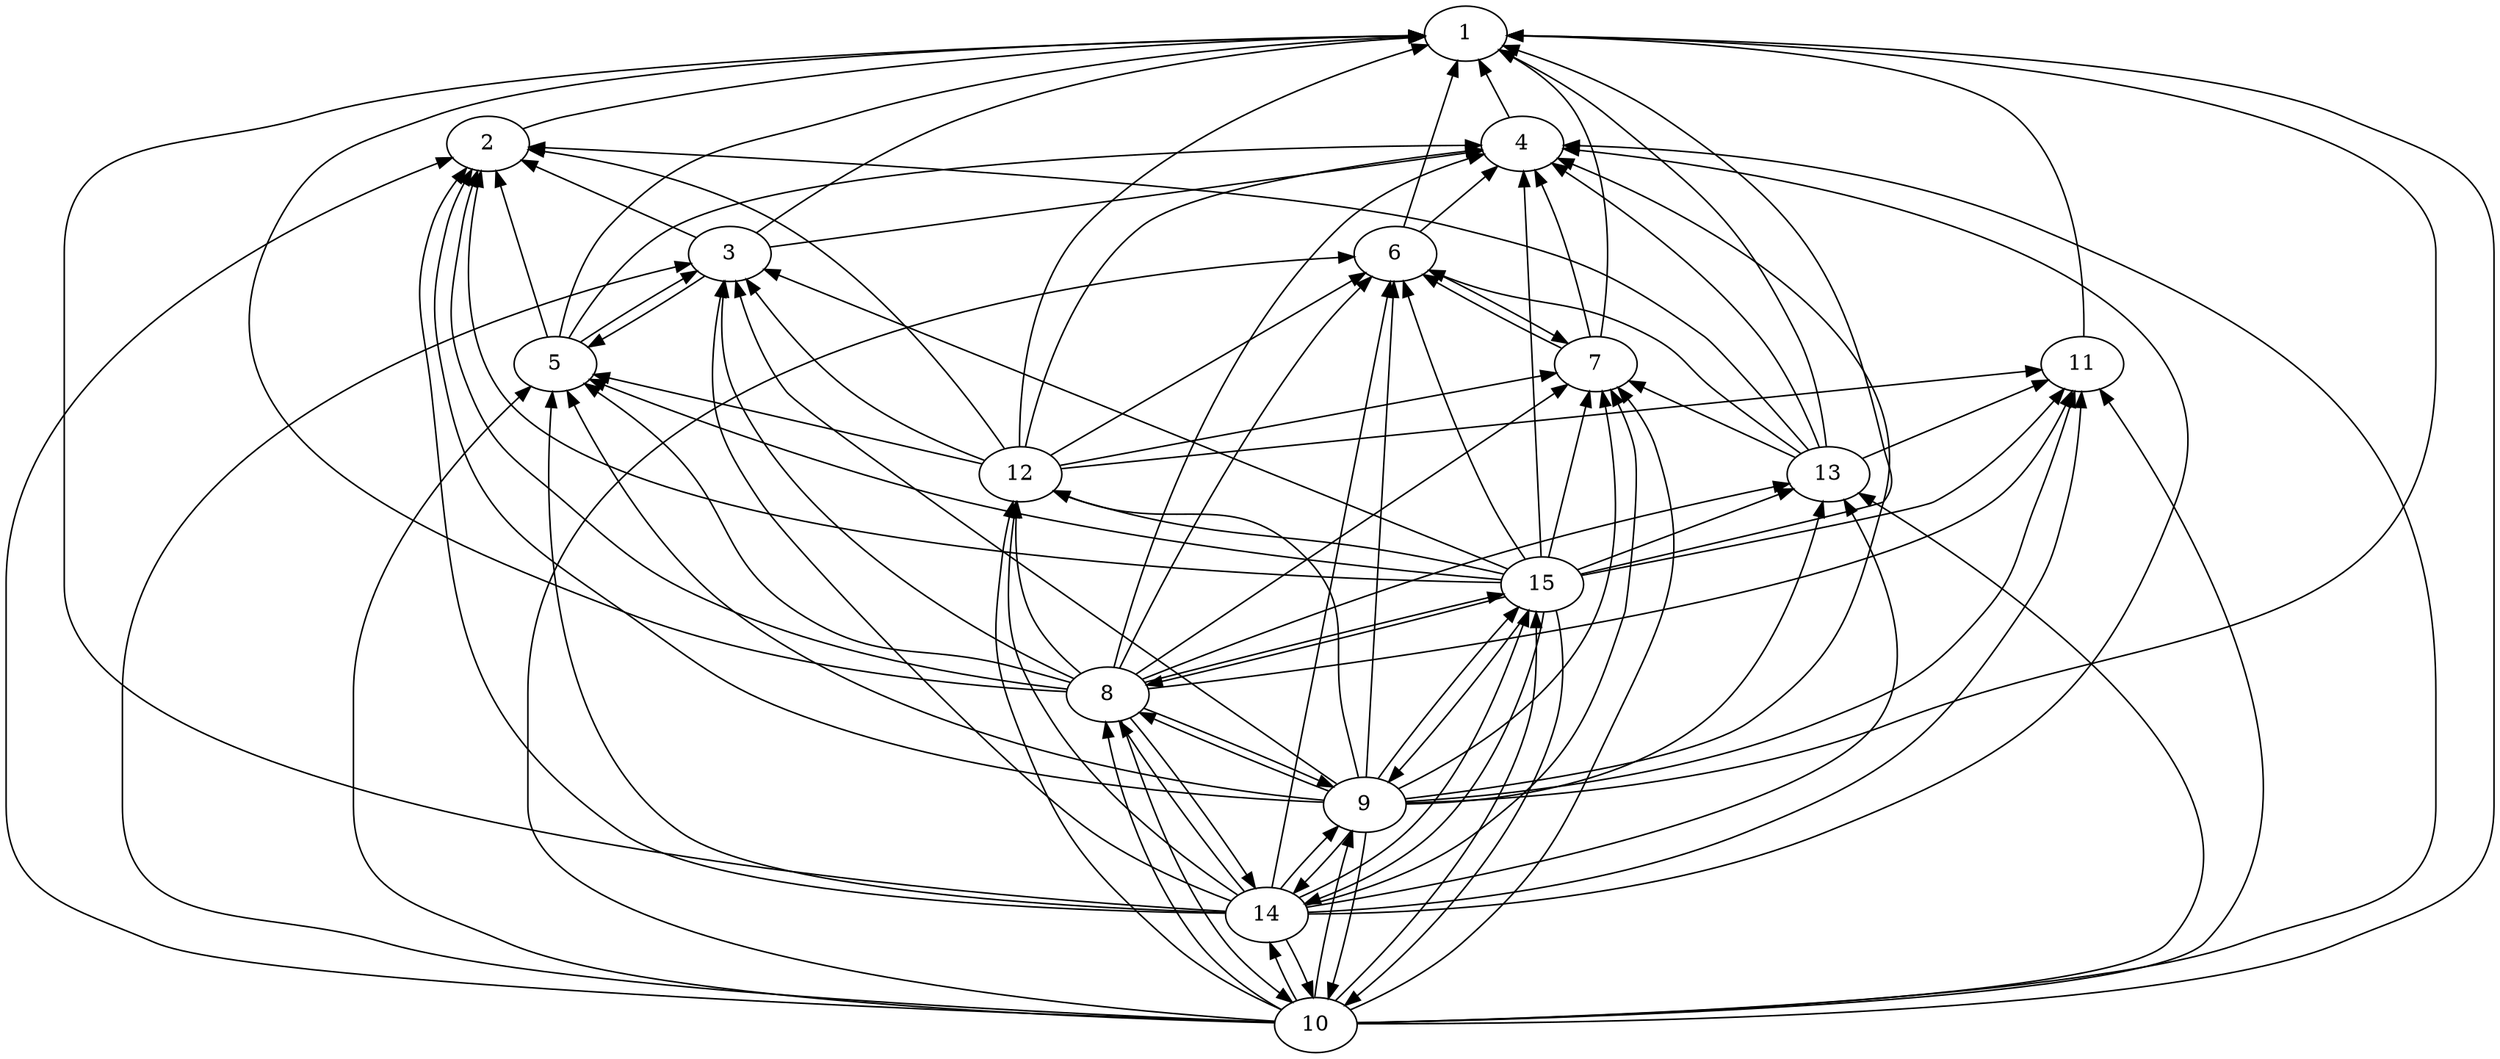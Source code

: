 strict digraph G {
	graph [bb="0,0,1626,684"];
	node [label="\N"];
	1	 [height=0.5,
		label=1,
		pos="954,666",
		width=0.75];
	2	 [height=0.5,
		label=2,
		pos="315,594",
		width=0.75];
	1 -> 2	 [dir=back,
		pos="s,926.89,664.4 916.75,663.79 804.7,656.95 471.99,635.19 366,612 356.64,609.95 346.65,606.68 338.01,603.48"];
	3	 [height=0.5,
		label=3,
		pos="473,522",
		width=0.75];
	1 -> 3	 [dir=back,
		pos="s,926.98,664.81 916.96,664.21 855.32,660.28 728.54,648.14 628,612 575,592.95 519.46,555.85 491.47,535.74"];
	4	 [height=0.5,
		label=4,
		pos="991,594",
		width=0.75];
	1 -> 4	 [dir=back,
		pos="s,962.77,648.94 967.41,639.91 972.27,630.44 977.65,619.98 982.04,611.44"];
	5	 [height=0.5,
		label=5,
		pos="359,450",
		width=0.75];
	1 -> 5	 [dir=back,
		pos="s,926.69,665.05 916.34,664.57 844.41,661.06 683.05,649.33 553,612 478.44,590.6 447.34,596.32 394,540 374.86,519.79 365.83,487.95 \
361.84,468.06"];
	6	 [height=0.5,
		label=6,
		pos="908,522",
		width=0.75];
	1 -> 6	 [dir=back,
		pos="s,948.36,648.34 945.31,638.81 936.04,609.77 921.61,564.6 913.69,539.8"];
	7	 [height=0.5,
		label=7,
		pos="1039,450",
		width=0.75];
	1 -> 7	 [dir=back,
		pos="s,976.57,655.75 985.68,650.61 1000.8,641.55 1017.6,628.58 1027,612 1053.3,565.62 1047.3,499.42 1042.4,467.95"];
	8	 [height=0.5,
		label=8,
		pos="720,234",
		width=0.75];
	1 -> 8	 [dir=back,
		pos="s,926.83,665.72 916.73,665.58 793.14,663.78 397.93,654.73 279,612 226.44,593.11 201.81,589.53 176,540 106.21,406.06 262.98,342.09 \
404,288 505.85,248.93 636.98,238.03 692.85,235.07"];
	9	 [height=0.5,
		label=9,
		pos="888,162",
		width=0.75];
	1 -> 9	 [dir=back,
		pos="s,980.89,663.82 991.26,662.9 1060.4,656.68 1213.1,640.74 1339,612 1441.4,588.62 1470.7,588.17 1564,540 1575.8,533.88 1588,535.33 \
1588,522 1588,522 1588,522 1588,450 1588,261.4 1409.9,284.1 1234,216 1175.3,193.28 985.31,172 914.73,164.68"];
	10	 [height=0.5,
		label=10,
		pos="856,18",
		width=0.75];
	1 -> 10	 [dir=back,
		pos="s,980.95,663.95 991.06,663.16 1087.1,655.58 1342.2,633.93 1424,612 1518.9,586.56 1626,620.29 1626,522 1626,522 1626,522 1626,162 \
1626,102.21 1580.9,95.649 1526,72 1466.2,46.24 1001.2,24.342 883.15,19.16"];
	11	 [height=0.5,
		label=11,
		pos="1357,450",
		width=0.75];
	1 -> 11	 [dir=back,
		pos="s,981.15,665.63 991.28,665.39 1073.3,663.29 1265.9,653.91 1313,612 1354.9,574.69 1358.7,501.89 1358,468.07"];
	12	 [height=0.5,
		label=12,
		pos="663,378",
		width=0.75];
	1 -> 12	 [dir=back,
		pos="s,928.73,659.33 918.83,656.4 866.06,640.37 766.09,603.5 705,540 666.43,499.9 662.06,429.14 662.31,396.03"];
	13	 [height=0.5,
		label=13,
		pos="1191,378",
		width=0.75];
	1 -> 13	 [dir=back,
		pos="s,976.38,655.67 985.46,651.1 1004.3,641.37 1028.2,627.61 1047,612 1112,558.05 1133.1,543.5 1171,468 1182.6,444.82 1187.5,414.94 \
1189.6,396.12"];
	14	 [height=0.5,
		label=14,
		pos="824,90",
		width=0.75];
	1 -> 14	 [dir=back,
		pos="s,926.99,665.64 916.95,665.48 784.61,663.28 335.83,652.92 199,612 120.46,588.51 38,603.98 38,522 38,522 38,522 38,306 38,145.02 \
658.73,99.574 796.94,91.45"];
	15	 [height=0.5,
		label=15,
		pos="1004,306",
		width=0.75];
	1 -> 15	 [dir=back,
		pos="s,979.06,658.74 988.8,655.55 1015.7,646.52 1053,631.79 1082,612 1177.5,546.78 1200.4,508.53 1227,396 1230.7,380.43 1236.9,372.56 \
1227,360 1184.6,306.16 1143.6,340.21 1077,324 1061.1,320.14 1043.4,315.76 1029.3,312.29"];
	2 -> 3	 [dir=back,
		pos="s,337.3,583.84 346.72,579.55 377.49,565.53 423.4,544.6 450.56,532.23"];
	2 -> 5	 [dir=back,
		pos="s,320.4,576.34 323.43,566.42 332.3,537.38 346.02,492.5 353.56,467.8"];
	2 -> 8	 [dir=back,
		pos="s,307.93,576.33 304.61,566.64 301.9,558.22 299.36,548.84 298,540 290.7,492.51 284.73,476.44 303,432 319.06,392.94 333.19,387.77 \
365,360 409.3,321.33 421.76,310.72 476,288 551.03,256.58 647.05,242.21 693.06,236.78"];
	2 -> 9	 [dir=back,
		pos="s,304.09,577.27 299.18,568.42 294.64,559.72 290.3,549.74 288,540 276.97,493.28 278.04,478.95 288,432 305.06,351.61 336.66,335.11 \
404,288 457.48,250.58 470.28,237.24 532,216 649.92,175.42 800.25,165.29 860.86,162.8"];
	2 -> 10	 [dir=back,
		pos="s,291.07,585.62 281.32,581.9 200.07,550.31 0,457.18 0,306 0,306 0,306 0,162 0,103.19 43.053,95.415 97,72 165.24,42.381 701.01,23.078 \
828.73,18.868"];
	2 -> 12	 [dir=back,
		pos="s,341.88,591.12 351.93,589.71 392.79,583.65 459.38,569.82 509,540 573.86,501.02 629.26,427.43 651.98,394.57"];
	2 -> 13	 [dir=back,
		pos="s,342.24,592.83 352.54,592.37 470.21,587 830.78,568.6 944,540 1022,520.3 1044.7,514.96 1110,468 1125.4,456.95 1159.2,416.95 1177.9,\
394.17"];
	2 -> 14	 [dir=back,
		pos="s,300.49,578.35 294.28,570.38 287.75,561.48 281.36,550.86 278,540 263.8,494.15 272.76,479.71 278,432 293.21,293.47 288.35,224.66 \
402,144 434.3,121.08 708.74,98.656 796.87,91.99"];
	2 -> 15	 [dir=back,
		pos="s,310.18,576.19 308.01,566.24 300.97,531.45 294.76,471.57 323,432 400.88,322.87 859.82,308.26 976.85,306.3"];
	3 -> 5	 [dir=back,
		pos="s,450.95,511.22 442.27,506.19 421.04,493.7 393.74,476.42 376.18,464.33"];
	3 -> 8	 [dir=back,
		pos="s,469.59,503.8 468.42,493.68 466.74,475.27 467.07,451.19 476,432 522.16,332.84 645.69,267.55 697.08,243.9"];
	3 -> 9	 [dir=back,
		pos="s,477.6,504.26 480.57,494.69 486.8,475.69 497.05,450.54 512,432 525.9,414.76 794.8,226.91 869.12,175.14"];
	3 -> 10	 [dir=back,
		pos="s,446.95,516.57 436.94,514.24 339.11,490.85 76,411.46 76,234 76,234 76,234 76,162 76,75.329 165.81,96.303 249,72 360.33,39.478 726.2,\
23.054 828.95,19.008"];
	3 -> 12	 [dir=back,
		pos="s,484.24,505.61 490.23,497.46 504.93,477.86 527.52,450.67 552,432 579.09,411.34 615.35,395.51 638.94,386.48"];
	3 -> 14	 [dir=back,
		pos="s,468.84,504.11 466.83,494.11 465.25,485.76 463.78,476.55 463,468 458.45,418.39 465.28,401.39 493,360 512.01,331.61 652.04,184.7 \
710,144 738.68,123.87 776.04,107.81 800.03,98.592"];
	3 -> 15	 [dir=back,
		pos="s,496.16,512.58 505.58,508.75 603.9,468.75 895.99,349.93 980.72,315.47"];
	4 -> 3	 [dir=back,
		pos="s,964.24,590.28 954.12,588.87 855.15,575.12 585.42,537.63 499.6,525.7"];
	4 -> 5	 [dir=back,
		pos="s,964.02,592.54 953.79,591.97 837.01,585.39 482.79,563.66 437,540 405.22,523.58 380.77,488.25 368.26,467.07"];
	4 -> 6	 [dir=back,
		pos="s,974.2,579.43 966.62,572.85 953.05,561.08 936.53,546.75 924.49,536.3"];
	4 -> 7	 [dir=back,
		pos="s,999.49,576.77 1003.8,567.54 1007.7,558.88 1011.8,549.14 1015,540 1023.7,515.45 1030.9,486.18 1035.1,467.84"];
	4 -> 8	 [dir=back,
		pos="s,965.34,587.83 955.56,584.9 929.74,576.75 895.34,562.54 872,540 782.6,453.68 737.73,303.71 724.37,252.08"];
	4 -> 9	 [dir=back,
		pos="s,1014.8,585.16 1024.3,581.29 1096.5,551.49 1258.3,471.13 1227,360 1206.6,287.57 1199.6,259.25 1138,216 1101.9,190.66 971.49,172.15 \
914.71,165.11"];
	4 -> 10	 [dir=back,
		pos="s,1017.9,591.38 1027.9,590.35 1103.7,582.48 1274.3,562.79 1328,540 1492.3,470.31 1588,412.46 1588,234 1588,234 1588,234 1588,162 \
1588,93.543 1527.2,95.883 1463,72 1354.3,31.536 986.56,20.774 883.22,18.517"];
	4 -> 12	 [dir=back,
		pos="s,964.18,591.15 954.21,589.99 893.22,582.69 774.65,565.62 742,540 694.61,502.82 673.82,429.95 666.42,396.09"];
	4 -> 13	 [dir=back,
		pos="s,1011.2,581.68 1019.6,576.22 1053.3,554.16 1109.3,513.82 1146,468 1163.9,445.65 1177.4,415 1184.7,395.86"];
	4 -> 14	 [dir=back,
		pos="s,1018,591.74 1028.1,590.73 1143.3,578.75 1483.5,528.75 1419,360 1368.9,229.02 1319.1,196.42 1189,144 1127.1,119.07 924.38,98.965 \
850.9,92.333"];
	4 -> 15	 [dir=back,
		pos="s,991.81,575.98 992.27,565.93 994.92,507.19 1001,372.69 1003.2,324.01"];
	5 -> 3	 [dir=back,
		pos="s,380.88,460.68 389.59,465.73 410.91,478.26 438.39,495.65 455.98,507.78"];
	5 -> 8	 [dir=back,
		pos="s,378.7,437.54 387.1,431.85 401.28,422.06 418.32,409.27 432,396 475.83,353.46 465.78,321.28 517,288 571.6,252.53 596.21,269.22 659,\
252 671.03,248.7 684.33,244.81 695.43,241.49"];
	5 -> 9	 [dir=back,
		pos="s,367.01,432.65 371.65,423.35 389.9,387.63 426.88,324.52 476,288 599.66,196.07 791.08,170.5 861.14,164.02"];
	5 -> 10	 [dir=back,
		pos="s,342.28,435.65 334.66,428.59 296.52,392.55 227,315.65 227,234 227,234 227,234 227,162 227,102.21 272.34,96.232 327,72 418.46,31.453 \
734.27,20.856 828.96,18.56"];
	5 -> 12	 [dir=back,
		pos="s,384.66,443.92 394.39,441.62 456.41,426.93 583.3,396.88 637.52,384.03"];
	5 -> 14	 [dir=back,
		pos="s,356.98,431.93 356.16,421.94 351.58,359.05 350.82,207.38 441,144 498.69,103.46 719.46,93.092 796.93,90.677"];
	5 -> 15	 [dir=back,
		pos="s,382.24,440.59 391.55,436.92 441.43,417.37 540.15,380.62 627,360 756.3,329.3 914.97,313.52 977.18,308.16"];
	6 -> 7	 [dir=back,
		pos="s,926.66,508.79 935.31,503.71 959.31,489.78 993.6,471.14 1016.2,459.88"];
	6 -> 8	 [dir=back,
		pos="s,891.94,507.3 884.68,500.21 875.22,490.77 864.54,479.31 856,468 799.11,392.61 747.71,291.35 728.26,251.32"];
	6 -> 9	 [dir=back,
		pos="s,906.98,503.65 906.43,493.65 902.48,422.71 892.28,239 889.02,180.31"];
	6 -> 10	 [dir=back,
		pos="s,881.03,521.1 870.72,520.57 744.49,513.54 341,472.43 341,234 341,234 341,234 341,162 341,59.645 723.07,26.781 829.04,19.634"];
	6 -> 12	 [dir=back,
		pos="s,887.53,509.97 878.78,504.82 828.56,475.31 727.1,415.67 683.58,390.1"];
	6 -> 13	 [dir=back,
		pos="s,930.33,511.54 939.61,507.62 942.76,506.34 945.93,505.11 949,504 1003.8,484.25 1023.5,495.29 1075,468 1097,456.32 1098.4,447.42 \
1118,432 1136.2,417.66 1157.6,401.99 1172.5,391.24"];
	6 -> 14	 [dir=back,
		pos="s,904.5,503.99 902.54,493.94 886.64,412.13 840.62,175.46 827.52,108.09"];
	6 -> 15	 [dir=back,
		pos="s,913.59,504.01 916.78,494.21 927.57,461.37 947.27,405.45 970,360 976.54,346.92 985.38,332.97 992.4,322.53"];
	7 -> 6	 [dir=back,
		pos="s,1020.4,463.16 1011.8,468.24 987.75,482.19 953.37,500.87 930.76,512.14"];
	7 -> 8	 [dir=back,
		pos="s,1020,437.14 1011.3,431.27 947.97,388.36 793.63,283.85 739.3,247.07"];
	7 -> 9	 [dir=back,
		pos="s,1043.4,432.14 1045.4,422.2 1051.8,388.92 1058.1,332.14 1040,288 1015.9,229.17 946.9,189.44 910.74,172.02"];
	7 -> 10	 [dir=back,
		pos="s,1053.9,434.94 1060.3,427.23 1067.4,418.2 1074.3,407.29 1078,396 1102.9,319.03 1086.1,288.89 1051,216 1017.3,146.02 1009.7,123.99 \
952,72 930.12,52.286 899.83,36.749 879.16,27.498"];
	7 -> 12	 [dir=back,
		pos="s,1012.9,444.99 1002.9,443.08 927.42,428.63 754.63,395.55 688.97,382.97"];
	7 -> 13	 [dir=back,
		pos="s,1061.1,439.53 1070.5,435.08 1099.9,421.16 1143,400.75 1168.9,388.48"];
	7 -> 14	 [dir=back,
		pos="s,1049.1,433.16 1053.8,424.01 1057.9,415.38 1061.9,405.53 1064,396 1069.1,372.97 1058.9,290.61 1058,288 1034,214.65 1022.2,191.06 \
961,144 927.16,117.96 879.17,102.92 849.89,95.601"];
	7 -> 15	 [dir=back,
		pos="s,1034.6,432.05 1032.2,422.17 1025.2,393.26 1014.4,348.87 1008.4,324.17"];
	8 -> 9	 [dir=back,
		pos="s,741.19,222.75 750.7,218.41 783.35,203.67 834.06,182.1 863.97,170.36"];
	8 -> 10	 [dir=back,
		pos="s,718.85,215.84 720.61,205.58 727.4,171.23 746.91,112.94 779,72 793.6,53.371 815.87,37.281 832.98,27.623"];
	8 -> 14	 [dir=back,
		pos="s,727.96,216.63 733.47,207.96 752.97,177.96 788.16,129.69 808.64,105.24"];
	8 -> 15	 [dir=back,
		pos="s,745.77,239.56 755.66,241.92 814.08,255.93 928.32,284.91 978.98,298.57"];
	9 -> 8	 [dir=back,
		pos="s,866.71,173.3 857.2,177.63 824.58,192.36 774.01,213.87 744.12,225.6"];
	9 -> 10	 [dir=back,
		pos="s,879.56,144.63 876.53,134.8 868.14,105.97 858.44,61.249 855.39,36.339"];
	9 -> 14	 [dir=back,
		pos="s,870.2,148.12 862.9,140.76 852.56,130.04 841.28,117.22 833.39,107.14"];
	9 -> 15	 [dir=back,
		pos="s,904.3,176.89 911.14,184.45 936.83,213.34 976.59,262.9 994.79,288.92"];
	10 -> 8	 [dir=back,
		pos="s,840,32.711 831.91,38.882 820.26,47.955 806.88,59.396 797,72 761.06,117.86 740.9,185.46 729.24,216.84"];
	10 -> 9	 [dir=back,
		pos="s,864.39,35.193 867.41,45.032 875.84,73.891 885.58,118.82 888.62,143.76"];
	10 -> 14	 [dir=back,
		pos="s,853.95,35.96 850.34,45.556 846.45,55.18 841.5,65.657 836.82,74.021"];
	10 -> 15	 [dir=back,
		pos="s,875.58,30.401 883.48,36.683 922.73,68.857 991.69,138.75 1013,216 1019.8,240.7 1017.9,270.69 1013.3,289.05"];
	11 -> 8	 [dir=back,
		pos="s,1349.8,432.34 1345.4,423.03 1335.4,402.83 1319.1,376.02 1297,360 1206,293.96 847.66,248.62 746.63,236.96"];
	11 -> 9	 [dir=back,
		pos="s,1351.8,432.18 1348.8,422.6 1343.2,404.61 1335.3,380.67 1327,360 1313.8,327.16 1316.1,314.79 1293,288 1255.3,244.33 1238.5,237.61 \
1185,216 1090.7,177.92 968.78,166.54 915.24,163.27"];
	11 -> 10	 [dir=back,
		pos="s,1369.1,433.55 1375,425.26 1421.4,358.13 1535,170.97 1437,72 1397.6,32.19 992.32,20.857 883.03,18.514"];
	11 -> 12	 [dir=back,
		pos="s,1330.2,447.22 1320.1,446.17 1196.2,433.32 796.9,391.89 689.7,380.77"];
	11 -> 13	 [dir=back,
		pos="s,1334.3,440.14 1324.7,436 1292.1,421.84 1242.4,400.32 1213.7,387.86"];
	11 -> 14	 [dir=back,
		pos="s,1356.5,431.8 1355.9,421.71 1354.7,403.79 1352.2,380.26 1347,360 1338.3,326.43 1336.5,316.67 1317,288 1259.4,203.27 1232,182.36 \
1137,144 1036.8,103.53 906.55,93.378 851.01,90.84"];
	11 -> 15	 [dir=back,
		pos="s,1344.4,433.87 1337.9,426.11 1320,405.39 1291.3,376.23 1260,360 1249.7,354.67 1093.3,323.55 1030.1,311.12"];
	12 -> 8	 [dir=back,
		pos="s,660.73,359.91 660.09,349.84 659.33,331.49 660.51,307.43 669,288 676.12,271.69 690.38,257.27 702.02,247.45"];
	12 -> 9	 [dir=back,
		pos="s,685.28,367.4 694.57,363.5 697.73,362.25 700.91,361.05 704,360 766.85,338.58 802.21,371.12 849,324 849,324 873.52,222.13 883.68,\
179.96"];
	12 -> 10	 [dir=back,
		pos="s,658.01,360.16 655.6,350.17 653.71,341.82 651.94,332.59 651,324 645.74,276.12 642.78,260.98 660,216 687.95,143 703.04,124.46 761,\
72 782.66,52.393 812.64,36.835 833.09,27.549"];
	12 -> 14	 [dir=back,
		pos="s,660.08,360.06 658.68,350.04 657.58,341.69 656.55,332.49 656,324 652.81,274.52 657.05,257.62 684,216 716.53,165.77 774.09,122.97 \
804.27,102.64"];
	12 -> 15	 [dir=back,
		pos="s,684.75,367.24 694.26,363.32 697.51,362.09 700.79,360.95 704,360 799.43,331.77 827.33,343.06 925,324 942.95,320.5 963.04,315.91 \
978.47,312.24"];
	13 -> 8	 [dir=back,
		pos="s,1165,372.68 1155,370.57 1110.6,361.11 1033.1,343.64 968,324 884.02,298.68 786.91,260.88 743.3,243.44"];
	13 -> 9	 [dir=back,
		pos="s,1187.1,360.01 1184.6,350.04 1174.7,313.55 1152.3,250.34 1109,216 1078.8,192.06 966.4,173.26 914.53,165.66"];
	13 -> 10	 [dir=back,
		pos="s,1211.6,366.2 1220.6,360.79 1299.8,312.61 1505,173.34 1413,72 1377,32.345 989.79,20.94 883.09,18.54"];
	13 -> 14	 [dir=back,
		pos="s,1202,361.09 1207.2,352.18 1226.3,317.91 1252.2,256.98 1223,216 1178.2,153.05 932.29,107.71 850.48,94.184"];
	13 -> 15	 [dir=back,
		pos="s,1167.3,368.88 1157.9,365.24 1120.4,350.82 1060.4,327.72 1027.5,315.04"];
	14 -> 8	 [dir=back,
		pos="s,815.89,107.61 810.36,116.31 790.8,146.36 755.68,194.52 735.27,218.86"];
	14 -> 9	 [dir=back,
		pos="s,841.96,104.04 849.26,111.4 859.58,122.11 870.81,134.9 878.67,144.94"];
	14 -> 10	 [dir=back,
		pos="s,826.12,71.831 829.74,62.266 833.62,52.682 838.53,42.272 843.19,33.957"];
	14 -> 15	 [dir=back,
		pos="s,849.21,96.715 858.74,100.24 882.02,109.29 911.85,124.15 933,144 976.69,185 999.72,255 1004.9,287.9"];
	15 -> 8	 [dir=back,
		pos="s,978.13,300.41 968.22,298.05 909.76,284.03 795.63,255.08 745.01,241.43"];
	15 -> 9	 [dir=back,
		pos="s,987.96,291.4 981.15,283.88 955.55,255.12 915.71,205.48 897.36,179.31"];
	15 -> 10	 [dir=back,
		pos="s,1000,288.04 1000.1,277.9 1000.3,259.88 1000.6,236.18 995,216 973.09,136.57 900.79,64.909 869.81,34.044"];
	15 -> 14	 [dir=back,
		pos="s,994.73,288.92 991.09,279.29 977.88,243.94 955.18,181.71 915,144 894.43,124.69 865.63,110.11 845.79,100.99"];
}
